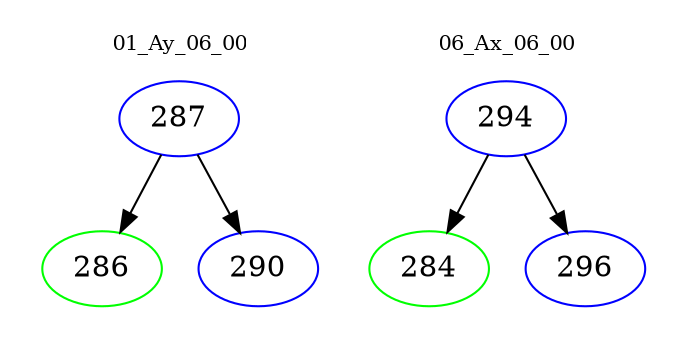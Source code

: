 digraph{
subgraph cluster_0 {
color = white
label = "01_Ay_06_00";
fontsize=10;
T0_287 [label="287", color="blue"]
T0_287 -> T0_286 [color="black"]
T0_286 [label="286", color="green"]
T0_287 -> T0_290 [color="black"]
T0_290 [label="290", color="blue"]
}
subgraph cluster_1 {
color = white
label = "06_Ax_06_00";
fontsize=10;
T1_294 [label="294", color="blue"]
T1_294 -> T1_284 [color="black"]
T1_284 [label="284", color="green"]
T1_294 -> T1_296 [color="black"]
T1_296 [label="296", color="blue"]
}
}
